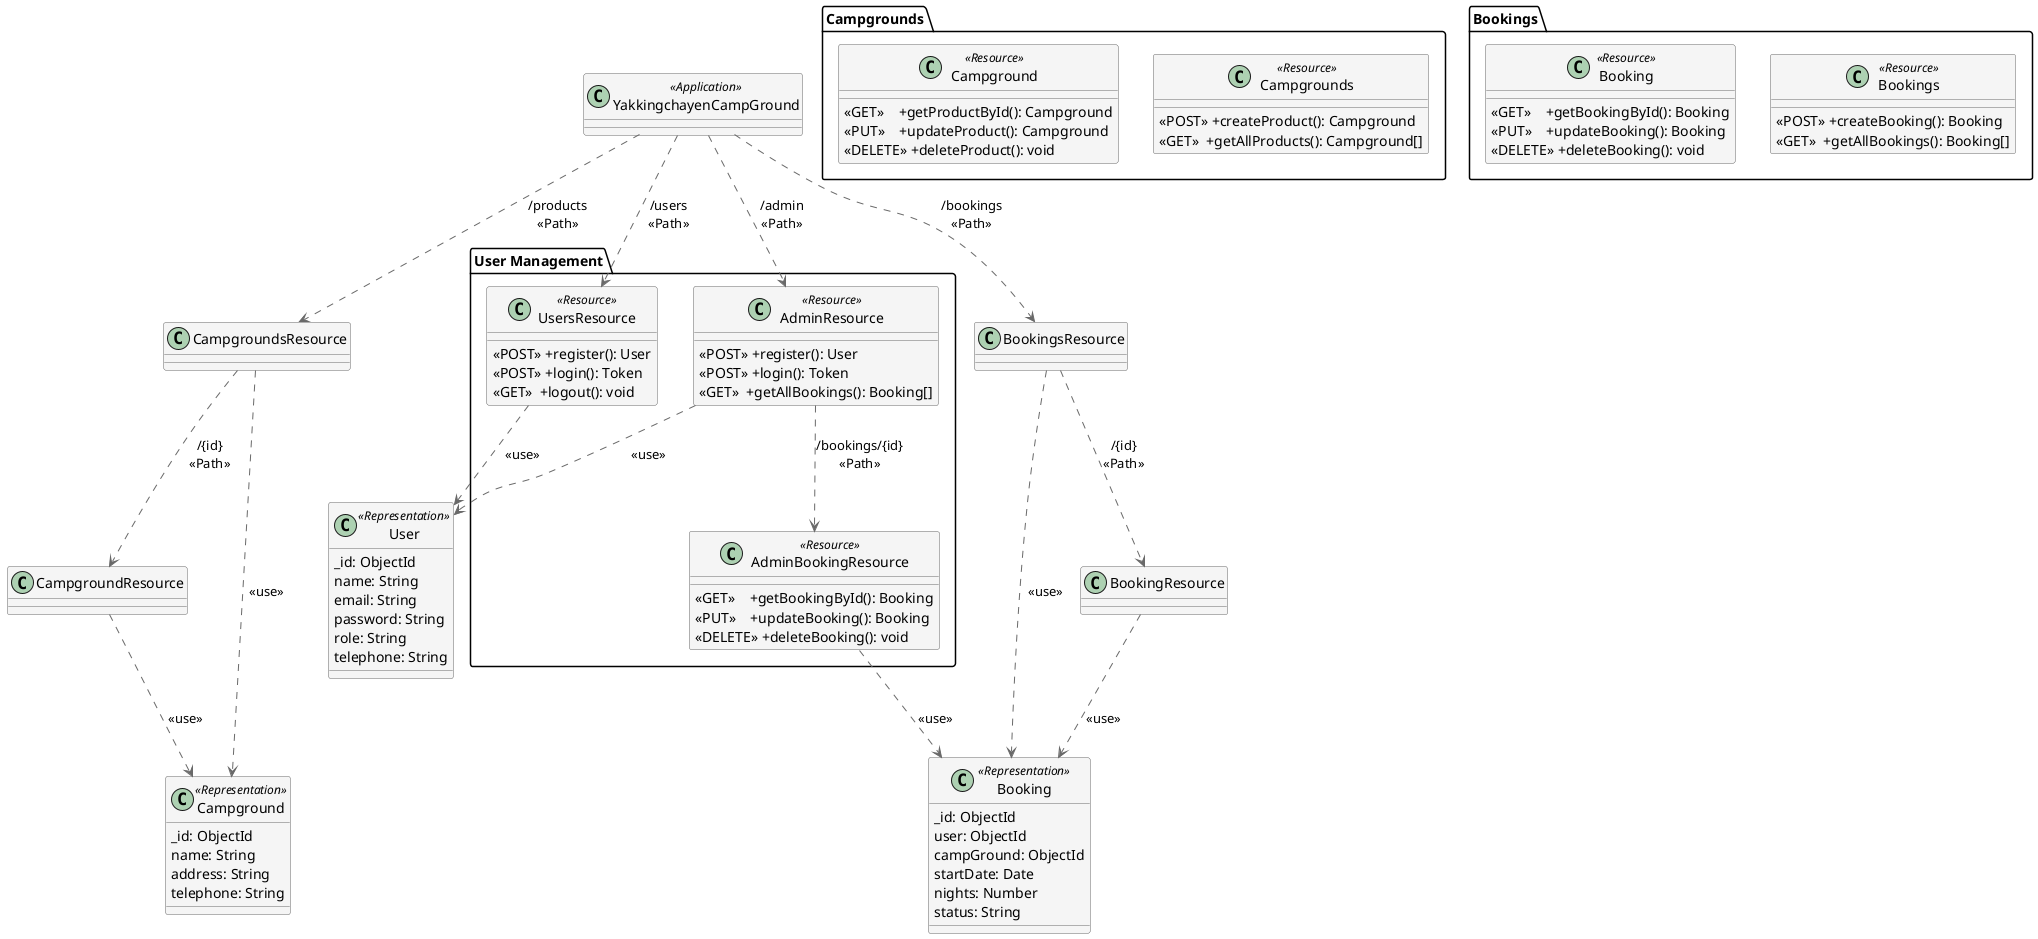 @startuml
skinparam class {
  BackgroundColor WhiteSmoke
  BorderColor DimGray
  ArrowColor  DimGray
}

/' =========================================
   APPLICATION
========================================= '/
class YakkingchayenCampGround <<Application>>

/' =========================================
   RESOURCES
========================================= '/
package "User Management" {
  class UsersResource <<Resource>> {
    «POST» +register(): User
    «POST» +login(): Token
    «GET»  +logout(): void
  }

  class AdminResource <<Resource>> {
    «POST» +register(): User
    «POST» +login(): Token
    «GET»  +getAllBookings(): Booking[]
  }

  class AdminBookingResource <<Resource>> {
    «GET»    +getBookingById(): Booking
    «PUT»    +updateBooking(): Booking
    «DELETE» +deleteBooking(): void
  }
}

package "Campgrounds" {
  class Campgrounds <<Resource>> {
    «POST» +createProduct(): Campground
    «GET»  +getAllProducts(): Campground[]
  }

  class Campground <<Resource>> {
    «GET»    +getProductById(): Campground
    «PUT»    +updateProduct(): Campground
    «DELETE» +deleteProduct(): void
  }
}

package "Bookings" {
  class Bookings <<Resource>> {
    «POST» +createBooking(): Booking
    «GET»  +getAllBookings(): Booking[]
  }

  class Booking <<Resource>> {
    «GET»    +getBookingById(): Booking
    «PUT»    +updateBooking(): Booking
    «DELETE» +deleteBooking(): void
  }
}

/' =========================================
   REPRESENTATIONS
========================================= '/
class User <<Representation>> {
  _id: ObjectId
  name: String
  email: String
  password: String
  role: String
  telephone: String
}

class Campground <<Representation>> {
  _id: ObjectId
  name: String
  address: String
  telephone: String
}

class Booking <<Representation>> {
  _id: ObjectId
  user: ObjectId
  campGround: ObjectId
  startDate: Date
  nights: Number
  status: String
}

/' =========================================
   PATH RELATIONS
========================================= '/
YakkingchayenCampGround -[dashed]-> UsersResource          : /users\n<<Path>>
YakkingchayenCampGround -[dashed]-> AdminResource          : /admin\n<<Path>>
YakkingchayenCampGround -[dashed]-> CampgroundsResource    : /products\n<<Path>>
YakkingchayenCampGround -[dashed]-> BookingsResource       : /bookings\n<<Path>>

AdminResource     -[dashed]-> AdminBookingResource : /bookings/{id}\n<<Path>>
CampgroundsResource -[dashed]-> CampgroundResource : /{id}\n<<Path>>
BookingsResource  -[dashed]-> BookingResource      : /{id}\n<<Path>>

/' =========================================
   USE RELATIONS
========================================= '/
UsersResource        ..> User        : <<use>>
AdminResource        ..> User        : <<use>>
CampgroundResource   ..> Campground  : <<use>>
CampgroundsResource  ..> Campground  : <<use>>
BookingResource      ..> Booking     : <<use>>
BookingsResource     ..> Booking     : <<use>>
AdminBookingResource ..> Booking     : <<use>>
@enduml